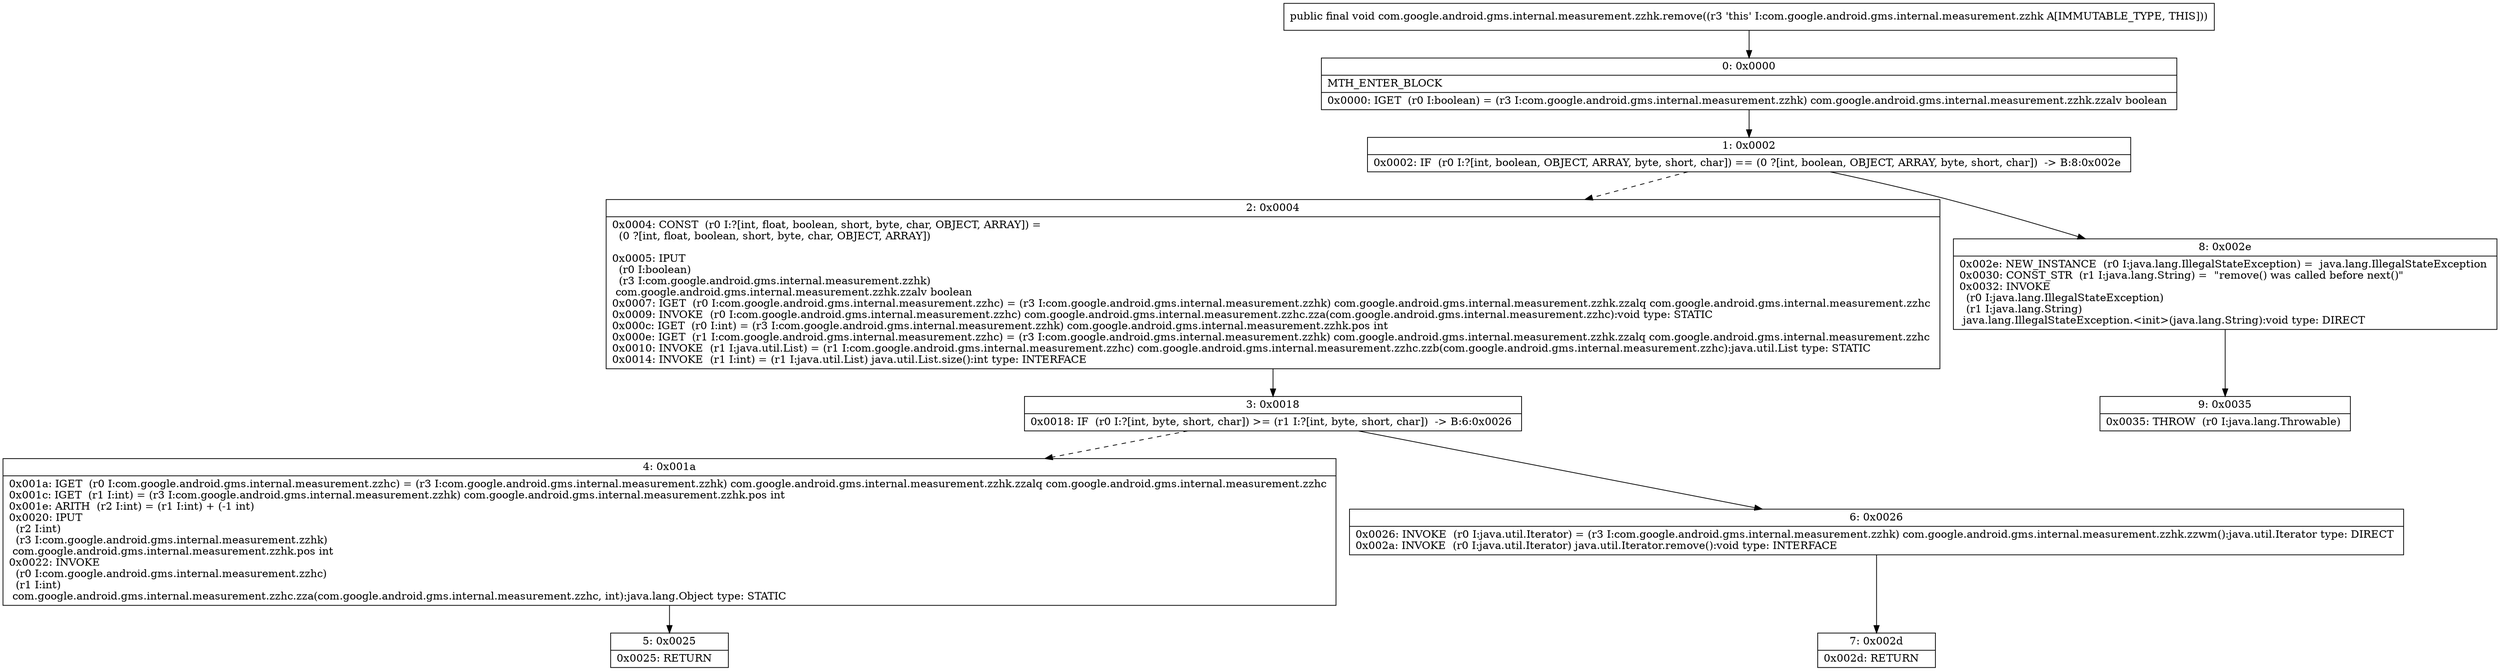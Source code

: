 digraph "CFG forcom.google.android.gms.internal.measurement.zzhk.remove()V" {
Node_0 [shape=record,label="{0\:\ 0x0000|MTH_ENTER_BLOCK\l|0x0000: IGET  (r0 I:boolean) = (r3 I:com.google.android.gms.internal.measurement.zzhk) com.google.android.gms.internal.measurement.zzhk.zzalv boolean \l}"];
Node_1 [shape=record,label="{1\:\ 0x0002|0x0002: IF  (r0 I:?[int, boolean, OBJECT, ARRAY, byte, short, char]) == (0 ?[int, boolean, OBJECT, ARRAY, byte, short, char])  \-\> B:8:0x002e \l}"];
Node_2 [shape=record,label="{2\:\ 0x0004|0x0004: CONST  (r0 I:?[int, float, boolean, short, byte, char, OBJECT, ARRAY]) = \l  (0 ?[int, float, boolean, short, byte, char, OBJECT, ARRAY])\l \l0x0005: IPUT  \l  (r0 I:boolean)\l  (r3 I:com.google.android.gms.internal.measurement.zzhk)\l com.google.android.gms.internal.measurement.zzhk.zzalv boolean \l0x0007: IGET  (r0 I:com.google.android.gms.internal.measurement.zzhc) = (r3 I:com.google.android.gms.internal.measurement.zzhk) com.google.android.gms.internal.measurement.zzhk.zzalq com.google.android.gms.internal.measurement.zzhc \l0x0009: INVOKE  (r0 I:com.google.android.gms.internal.measurement.zzhc) com.google.android.gms.internal.measurement.zzhc.zza(com.google.android.gms.internal.measurement.zzhc):void type: STATIC \l0x000c: IGET  (r0 I:int) = (r3 I:com.google.android.gms.internal.measurement.zzhk) com.google.android.gms.internal.measurement.zzhk.pos int \l0x000e: IGET  (r1 I:com.google.android.gms.internal.measurement.zzhc) = (r3 I:com.google.android.gms.internal.measurement.zzhk) com.google.android.gms.internal.measurement.zzhk.zzalq com.google.android.gms.internal.measurement.zzhc \l0x0010: INVOKE  (r1 I:java.util.List) = (r1 I:com.google.android.gms.internal.measurement.zzhc) com.google.android.gms.internal.measurement.zzhc.zzb(com.google.android.gms.internal.measurement.zzhc):java.util.List type: STATIC \l0x0014: INVOKE  (r1 I:int) = (r1 I:java.util.List) java.util.List.size():int type: INTERFACE \l}"];
Node_3 [shape=record,label="{3\:\ 0x0018|0x0018: IF  (r0 I:?[int, byte, short, char]) \>= (r1 I:?[int, byte, short, char])  \-\> B:6:0x0026 \l}"];
Node_4 [shape=record,label="{4\:\ 0x001a|0x001a: IGET  (r0 I:com.google.android.gms.internal.measurement.zzhc) = (r3 I:com.google.android.gms.internal.measurement.zzhk) com.google.android.gms.internal.measurement.zzhk.zzalq com.google.android.gms.internal.measurement.zzhc \l0x001c: IGET  (r1 I:int) = (r3 I:com.google.android.gms.internal.measurement.zzhk) com.google.android.gms.internal.measurement.zzhk.pos int \l0x001e: ARITH  (r2 I:int) = (r1 I:int) + (\-1 int) \l0x0020: IPUT  \l  (r2 I:int)\l  (r3 I:com.google.android.gms.internal.measurement.zzhk)\l com.google.android.gms.internal.measurement.zzhk.pos int \l0x0022: INVOKE  \l  (r0 I:com.google.android.gms.internal.measurement.zzhc)\l  (r1 I:int)\l com.google.android.gms.internal.measurement.zzhc.zza(com.google.android.gms.internal.measurement.zzhc, int):java.lang.Object type: STATIC \l}"];
Node_5 [shape=record,label="{5\:\ 0x0025|0x0025: RETURN   \l}"];
Node_6 [shape=record,label="{6\:\ 0x0026|0x0026: INVOKE  (r0 I:java.util.Iterator) = (r3 I:com.google.android.gms.internal.measurement.zzhk) com.google.android.gms.internal.measurement.zzhk.zzwm():java.util.Iterator type: DIRECT \l0x002a: INVOKE  (r0 I:java.util.Iterator) java.util.Iterator.remove():void type: INTERFACE \l}"];
Node_7 [shape=record,label="{7\:\ 0x002d|0x002d: RETURN   \l}"];
Node_8 [shape=record,label="{8\:\ 0x002e|0x002e: NEW_INSTANCE  (r0 I:java.lang.IllegalStateException) =  java.lang.IllegalStateException \l0x0030: CONST_STR  (r1 I:java.lang.String) =  \"remove() was called before next()\" \l0x0032: INVOKE  \l  (r0 I:java.lang.IllegalStateException)\l  (r1 I:java.lang.String)\l java.lang.IllegalStateException.\<init\>(java.lang.String):void type: DIRECT \l}"];
Node_9 [shape=record,label="{9\:\ 0x0035|0x0035: THROW  (r0 I:java.lang.Throwable) \l}"];
MethodNode[shape=record,label="{public final void com.google.android.gms.internal.measurement.zzhk.remove((r3 'this' I:com.google.android.gms.internal.measurement.zzhk A[IMMUTABLE_TYPE, THIS])) }"];
MethodNode -> Node_0;
Node_0 -> Node_1;
Node_1 -> Node_2[style=dashed];
Node_1 -> Node_8;
Node_2 -> Node_3;
Node_3 -> Node_4[style=dashed];
Node_3 -> Node_6;
Node_4 -> Node_5;
Node_6 -> Node_7;
Node_8 -> Node_9;
}

